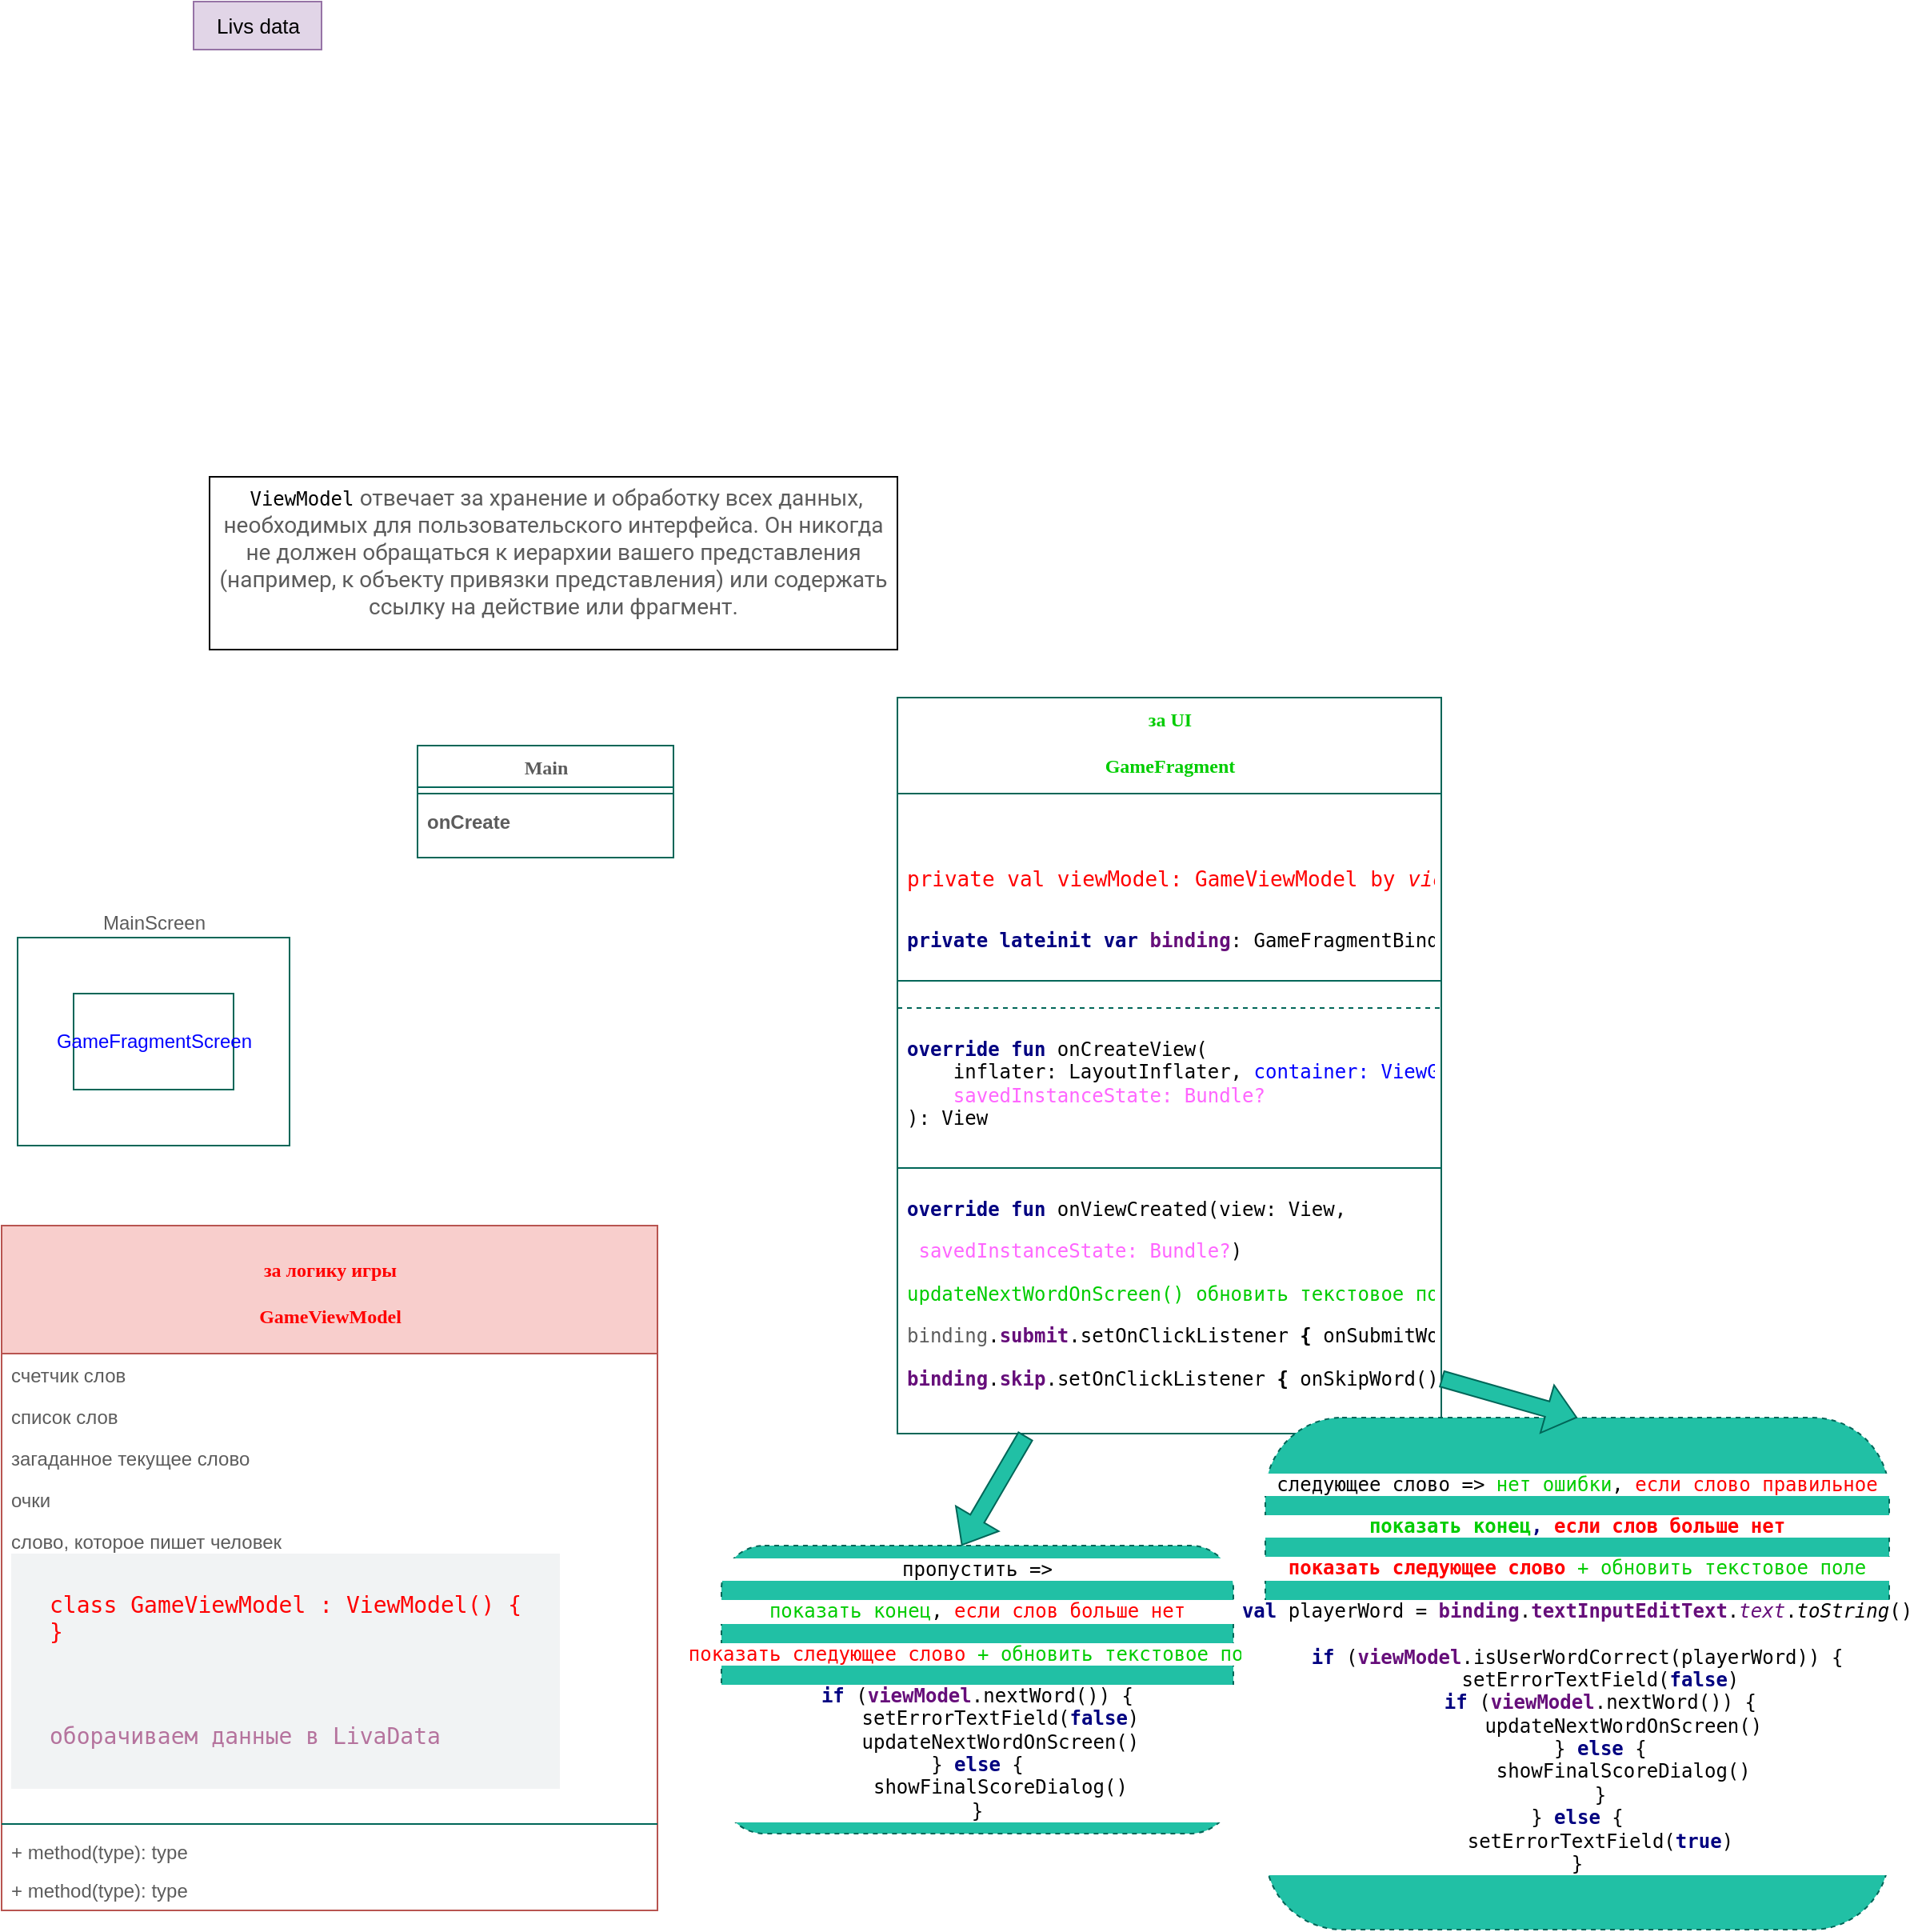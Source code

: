 <mxfile version="20.4.0" type="github">
  <diagram name="Page-1" id="9f46799a-70d6-7492-0946-bef42562c5a5">
    <mxGraphModel dx="2138" dy="1429" grid="1" gridSize="10" guides="1" tooltips="1" connect="1" arrows="1" fold="1" page="1" pageScale="1" pageWidth="1100" pageHeight="850" math="0" shadow="0">
      <root>
        <mxCell id="0" />
        <mxCell id="1" parent="0" />
        <mxCell id="78961159f06e98e8-17" value="Main" style="swimlane;html=1;fontStyle=1;align=center;verticalAlign=top;childLayout=stackLayout;horizontal=1;startSize=26;horizontalStack=0;resizeParent=1;resizeLast=0;collapsible=1;marginBottom=0;swimlaneFillColor=#ffffff;rounded=0;shadow=0;comic=0;labelBackgroundColor=none;strokeWidth=1;fillColor=none;fontFamily=Verdana;fontSize=12;strokeColor=#006658;fontColor=#5C5C5C;" parent="1" vertex="1">
          <mxGeometry x="170" y="-30" width="160" height="70" as="geometry" />
        </mxCell>
        <mxCell id="78961159f06e98e8-19" value="" style="line;html=1;strokeWidth=1;fillColor=none;align=left;verticalAlign=middle;spacingTop=-1;spacingLeft=3;spacingRight=3;rotatable=0;labelPosition=right;points=[];portConstraint=eastwest;strokeColor=#006658;fontColor=#5C5C5C;" parent="78961159f06e98e8-17" vertex="1">
          <mxGeometry y="26" width="160" height="8" as="geometry" />
        </mxCell>
        <mxCell id="78961159f06e98e8-20" value="onCreate" style="text;html=1;strokeColor=none;fillColor=none;align=left;verticalAlign=top;spacingLeft=4;spacingRight=4;whiteSpace=wrap;overflow=hidden;rotatable=0;points=[[0,0.5],[1,0.5]];portConstraint=eastwest;fontStyle=1;fontColor=#5C5C5C;" parent="78961159f06e98e8-17" vertex="1">
          <mxGeometry y="34" width="160" height="26" as="geometry" />
        </mxCell>
        <mxCell id="78961159f06e98e8-30" value="&lt;font color=&quot;#00cc00&quot;&gt;за UI&lt;br&gt;&lt;br&gt;GameFragment&lt;br&gt;&lt;/font&gt;" style="swimlane;html=1;fontStyle=1;align=center;verticalAlign=top;childLayout=stackLayout;horizontal=1;startSize=60;horizontalStack=0;resizeParent=1;resizeLast=0;collapsible=1;marginBottom=0;swimlaneFillColor=#ffffff;rounded=0;shadow=0;comic=0;labelBackgroundColor=none;strokeWidth=1;fillColor=default;fontFamily=Verdana;fontSize=12;strokeColor=#006658;fontColor=#5C5C5C;" parent="1" vertex="1">
          <mxGeometry x="470" y="-60" width="340" height="460" as="geometry">
            <mxRectangle x="480" y="-50" width="140" height="70" as="alternateBounds" />
          </mxGeometry>
        </mxCell>
        <mxCell id="78961159f06e98e8-32" value="&lt;span style=&quot;color: rgba(0, 0, 0, 0); font-family: monospace; font-size: 0px;&quot;&gt;%3CmxGraphModel%3E%3Croot%3E%3CmxCell%20id%3D%220%22%2F%3E%3CmxCell%20id%3D%221%22%20parent%3D%220%22%2F%3E%3CmxCell%20id%3D%222%22%20value%3D%22%26lt%3Bpre%20style%3D%26quot%3Bbackground-color%3A%23ffffff%3Bcolor%3A%23000000%3Bfont-family%3A&#39;JetBrains%20Mono&#39;%2Cmonospace%3Bfont-size%3A9%2C8pt%3B%26quot%3B%26gt%3B%26lt%3Bspan%20style%3D%26quot%3Bcolor%3A%23000080%3Bfont-weight%3Abold%3B%26quot%3B%26gt%3Bprivate%20lateinit%20var%20%26lt%3B%2Fspan%26gt%3B%26lt%3Bspan%20style%3D%26quot%3Bcolor%3A%23660e7a%3Bfont-weight%3Abold%3B%26quot%3B%26gt%3Bbinding%26lt%3B%2Fspan%26gt%3B%3A%20GameFragmentBinding%26lt%3B%2Fpre%26gt%3B%22%20style%3D%22text%3Bhtml%3D1%3BstrokeColor%3Dnone%3BfillColor%3Dnone%3Balign%3Dleft%3BverticalAlign%3Dtop%3BspacingLeft%3D4%3BspacingRight%3D4%3BwhiteSpace%3Dwrap%3Boverflow%3Dhidden%3Brotatable%3D0%3Bpoints%3D%5B%5B0%2C0.5%5D%2C%5B1%2C0.5%5D%5D%3BportConstraint%3Deastwest%3B%22%20vertex%3D%221%22%20parent%3D%221%22%3E%3CmxGeometry%20x%3D%22320%22%20y%3D%2296%22%20width%3D%22160%22%20height%3D%2234%22%20as%3D%22geometry%22%2F%3E%3C%2FmxCell%3E%3C%2Froot%3E%3C%2FmxGraphModel%3E&lt;/span&gt;&lt;span style=&quot;color: rgba(0, 0, 0, 0); font-family: monospace; font-size: 0px;&quot;&gt;%3CmxGraphModel%3E%3Croot%3E%3CmxCell%20id%3D%220%22%2F%3E%3CmxCell%20id%3D%221%22%20parent%3D%220%22%2F%3E%3CmxCell%20id%3D%222%22%20value%3D%22%26lt%3Bpre%20style%3D%26quot%3Bbackground-color%3A%23ffffff%3Bcolor%3A%23000000%3Bfont-family%3A&#39;JetBrains%20Mono&#39;%2Cmonospace%3Bfont-size%3A9%2C8pt%3B%26quot%3B%26gt%3B%26lt%3Bspan%20style%3D%26quot%3Bcolor%3A%23000080%3Bfont-weight%3Abold%3B%26quot%3B%26gt%3Bprivate%20lateinit%20var%20%26lt%3B%2Fspan%26gt%3B%26lt%3Bspan%20style%3D%26quot%3Bcolor%3A%23660e7a%3Bfont-weight%3Abold%3B%26quot%3B%26gt%3Bbinding%26lt%3B%2Fspan%26gt%3B%3A%20GameFragmentBinding%26lt%3B%2Fpre%26gt%3B%22%20style%3D%22text%3Bhtml%3D1%3BstrokeColor%3Dnone%3BfillColor%3Dnone%3Balign%3Dleft%3BverticalAlign%3Dtop%3BspacingLeft%3D4%3BspacingRight%3D4%3BwhiteSpace%3Dwrap%3Boverflow%3Dhidden%3Brotatable%3D0%3Bpoints%3D%5B%5B0%2C0.5%5D%2C%5B1%2C0.5%5D%5D%3BportConstraint%3Deastwest%3B%22%20vertex%3D%221%22%20parent%3D%221%22%3E%3CmxGeometry%20x%3D%22320%22%20y%3D%2296%22%20width%3D%22160%22%20height%3D%2234%22%20as%3D%22geometry%22%2F%3E%3C%2FmxCell%3E%3C%2Froot%3E%3C%2FmxGraphModel%3E&lt;/span&gt;&lt;span style=&quot;color: rgba(0, 0, 0, 0); font-family: monospace; font-size: 0px;&quot;&gt;%3CmxGraphModel%3E%3Croot%3E%3CmxCell%20id%3D%220%22%2F%3E%3CmxCell%20id%3D%221%22%20parent%3D%220%22%2F%3E%3CmxCell%20id%3D%222%22%20value%3D%22%26lt%3Bpre%20style%3D%26quot%3Bbackground-color%3A%23ffffff%3Bcolor%3A%23000000%3Bfont-family%3A&#39;JetBrains%20Mono&#39;%2Cmonospace%3Bfont-size%3A9%2C8pt%3B%26quot%3B%26gt%3B%26lt%3Bspan%20style%3D%26quot%3Bcolor%3A%23000080%3Bfont-weight%3Abold%3B%26quot%3B%26gt%3Bprivate%20lateinit%20var%20%26lt%3B%2Fspan%26gt%3B%26lt%3Bspan%20style%3D%26quot%3Bcolor%3A%23660e7a%3Bfont-weight%3Abold%3B%26quot%3B%26gt%3Bbinding%26lt%3B%2Fspan%26gt%3B%3A%20GameFragmentBinding%26lt%3B%2Fpre%26gt%3B%22%20style%3D%22text%3Bhtml%3D1%3BstrokeColor%3Dnone%3BfillColor%3Dnone%3Balign%3Dleft%3BverticalAlign%3Dtop%3BspacingLeft%3D4%3BspacingRight%3D4%3BwhiteSpace%3Dwrap%3Boverflow%3Dhidden%3Brotatable%3D0%3Bpoints%3D%5B%5B0%2C0.5%5D%2C%5B1%2C0.5%5D%5D%3BportConstraint%3Deastwest%3B%22%20vertex%3D%221%22%20parent%3D%221%22%3E%3CmxGeometry%20x%3D%22320%22%20y%3D%2296%22%20width%3D%22160%22%20height%3D%2234%22%20as%3D%22geometry%22%2F%3E%3C%2FmxCell%3E%3C%2Froot%3E%3C%2FmxGraphModel%3E&lt;/span&gt;" style="text;html=1;strokeColor=none;fillColor=none;align=left;verticalAlign=top;spacingLeft=4;spacingRight=4;whiteSpace=wrap;overflow=hidden;rotatable=0;points=[[0,0.5],[1,0.5]];portConstraint=eastwest;fontColor=#5C5C5C;" parent="78961159f06e98e8-30" vertex="1">
          <mxGeometry y="60" width="340" height="26" as="geometry" />
        </mxCell>
        <mxCell id="78961159f06e98e8-33" value="&lt;pre style=&quot;background-color: rgb(255, 255, 255); font-family: &amp;quot;JetBrains Mono&amp;quot;, monospace; font-size: 13px;&quot;&gt;&lt;font color=&quot;#ff0000&quot;&gt;private val viewModel: &lt;font style=&quot;font-size: 13px;&quot;&gt;GameViewModel &lt;/font&gt;by &lt;span style=&quot;font-style: italic;&quot;&gt;viewModels&lt;/span&gt;()&lt;/font&gt;&lt;/pre&gt;" style="text;html=1;strokeColor=none;fillColor=none;align=left;verticalAlign=top;spacingLeft=4;spacingRight=4;whiteSpace=wrap;overflow=hidden;rotatable=0;points=[[0,0.5],[1,0.5]];portConstraint=eastwest;fontColor=#5C5C5C;" parent="78961159f06e98e8-30" vertex="1">
          <mxGeometry y="86" width="340" height="40" as="geometry" />
        </mxCell>
        <mxCell id="uO2hVA76GYjicHTjwSfB-16" value="&lt;pre style=&quot;background-color:#ffffff;color:#000000;font-family:&#39;JetBrains Mono&#39;,monospace;font-size:9,8pt;&quot;&gt;&lt;span style=&quot;color:#000080;font-weight:bold;&quot;&gt;private lateinit var &lt;/span&gt;&lt;span style=&quot;color:#660e7a;font-weight:bold;&quot;&gt;binding&lt;/span&gt;: GameFragmentBinding&lt;/pre&gt;" style="text;html=1;strokeColor=none;fillColor=none;align=left;verticalAlign=top;spacingLeft=4;spacingRight=4;whiteSpace=wrap;overflow=hidden;rotatable=0;points=[[0,0.5],[1,0.5]];portConstraint=eastwest;fontColor=#5C5C5C;" parent="78961159f06e98e8-30" vertex="1">
          <mxGeometry y="126" width="340" height="34" as="geometry" />
        </mxCell>
        <mxCell id="78961159f06e98e8-38" value="" style="line;html=1;strokeWidth=1;fillColor=none;align=left;verticalAlign=middle;spacingTop=-1;spacingLeft=3;spacingRight=3;rotatable=0;labelPosition=right;points=[];portConstraint=eastwest;strokeColor=#006658;fontColor=#5C5C5C;" parent="78961159f06e98e8-30" vertex="1">
          <mxGeometry y="160" width="340" height="34" as="geometry" />
        </mxCell>
        <mxCell id="78961159f06e98e8-39" value="&lt;pre style=&quot;background-color: rgb(255, 255, 255); font-family: &amp;quot;JetBrains Mono&amp;quot;, monospace;&quot;&gt;&lt;span style=&quot;color: rgb(0, 0, 0);&quot;&gt;&lt;span style=&quot;color:#000080;font-weight:bold;&quot;&gt;override fun &lt;/span&gt;onCreateView(&lt;br&gt;    inflater: LayoutInflater, &lt;/span&gt;&lt;font color=&quot;#0000ff&quot;&gt;container: ViewGroup?&lt;/font&gt;&lt;font color=&quot;#000000&quot;&gt;,&lt;br&gt;    &lt;/font&gt;&lt;font color=&quot;#ff66ff&quot;&gt;savedInstanceState: Bundle?&lt;/font&gt;&lt;font color=&quot;#000000&quot;&gt;&lt;br&gt;): View&lt;/font&gt;&lt;/pre&gt;" style="text;html=1;strokeColor=#006658;fillColor=none;align=left;verticalAlign=top;spacingLeft=4;spacingRight=4;whiteSpace=wrap;overflow=hidden;rotatable=0;points=[[0,0.5],[1,0.5]];portConstraint=eastwest;fontColor=#5C5C5C;dashed=1;" parent="78961159f06e98e8-30" vertex="1">
          <mxGeometry y="194" width="340" height="100" as="geometry" />
        </mxCell>
        <mxCell id="78961159f06e98e8-40" value="&lt;pre style=&quot;background-color:#ffffff;color:#000000;font-family:&#39;JetBrains Mono&#39;,monospace;font-size:9,8pt;&quot;&gt;&lt;span style=&quot;color:#000080;font-weight:bold;&quot;&gt;override fun &lt;/span&gt;onViewCreated(view: View,&lt;/pre&gt;&lt;pre style=&quot;background-color: rgb(255, 255, 255); font-family: &amp;quot;JetBrains Mono&amp;quot;, monospace;&quot;&gt;&lt;span style=&quot;color: rgb(0, 0, 0);&quot;&gt; &lt;/span&gt;&lt;font color=&quot;#ff66ff&quot;&gt;savedInstanceState: Bundle?&lt;/font&gt;&lt;font color=&quot;#000000&quot;&gt;)&lt;/font&gt;&lt;/pre&gt;&lt;pre style=&quot;background-color: rgb(255, 255, 255); font-family: &amp;quot;JetBrains Mono&amp;quot;, monospace;&quot;&gt;&lt;font color=&quot;#00cc00&quot;&gt;updateNextWordOnScreen() обновить текстовое поле&lt;/font&gt;&lt;/pre&gt;&lt;pre style=&quot;background-color: rgb(255, 255, 255); font-family: &amp;quot;JetBrains Mono&amp;quot;, monospace;&quot;&gt;binding&lt;span style=&quot;color: rgb(0, 0, 0);&quot;&gt;.&lt;/span&gt;&lt;span style=&quot;color: rgb(102, 14, 122); font-weight: bold;&quot;&gt;submit&lt;/span&gt;&lt;span style=&quot;color: rgb(0, 0, 0);&quot;&gt;.setOnClickListener &lt;/span&gt;&lt;span style=&quot;color: rgb(0, 0, 0); font-weight: bold;&quot;&gt;{ &lt;/span&gt;&lt;span style=&quot;color: rgb(0, 0, 0);&quot;&gt;onSubmitWord() &lt;/span&gt;&lt;span style=&quot;color: rgb(0, 0, 0); font-weight: bold;&quot;&gt;}&lt;/span&gt;&lt;/pre&gt;&lt;pre style=&quot;background-color: rgb(255, 255, 255); font-family: &amp;quot;JetBrains Mono&amp;quot;, monospace;&quot;&gt;&lt;pre style=&quot;color: rgb(0, 0, 0); font-family: &amp;quot;JetBrains Mono&amp;quot;, monospace;&quot;&gt;&lt;span style=&quot;color:#660e7a;font-weight:bold;&quot;&gt;binding&lt;/span&gt;.&lt;span style=&quot;color:#660e7a;font-weight:bold;&quot;&gt;skip&lt;/span&gt;.setOnClickListener &lt;span style=&quot;font-weight:bold;&quot;&gt;{ &lt;/span&gt;onSkipWord() &lt;span style=&quot;font-weight:bold;&quot;&gt;}&lt;/span&gt;&lt;/pre&gt;&lt;/pre&gt;" style="text;html=1;strokeColor=#006658;fillColor=none;align=left;verticalAlign=top;spacingLeft=4;spacingRight=4;whiteSpace=wrap;overflow=hidden;rotatable=0;points=[[0,0.5],[1,0.5]];portConstraint=eastwest;fontColor=#5C5C5C;dashed=1;" parent="78961159f06e98e8-30" vertex="1">
          <mxGeometry y="294" width="340" height="166" as="geometry" />
        </mxCell>
        <mxCell id="78961159f06e98e8-43" value="&lt;font color=&quot;#ff0000&quot;&gt;&lt;br&gt;за логику игры&lt;br&gt;&lt;br&gt;GameViewModel&lt;/font&gt;" style="swimlane;html=1;fontStyle=1;align=center;verticalAlign=top;childLayout=stackLayout;horizontal=1;startSize=80;horizontalStack=0;resizeParent=1;resizeLast=0;collapsible=1;marginBottom=0;swimlaneFillColor=#ffffff;rounded=0;shadow=0;comic=0;labelBackgroundColor=none;strokeWidth=1;fillColor=#f8cecc;fontFamily=Verdana;fontSize=12;strokeColor=#b85450;" parent="1" vertex="1">
          <mxGeometry x="-90" y="270" width="410" height="428" as="geometry">
            <mxRectangle x="240" y="150" width="150" height="70" as="alternateBounds" />
          </mxGeometry>
        </mxCell>
        <mxCell id="78961159f06e98e8-44" value="счетчик слов&lt;br&gt;" style="text;html=1;strokeColor=none;fillColor=none;align=left;verticalAlign=top;spacingLeft=4;spacingRight=4;whiteSpace=wrap;overflow=hidden;rotatable=0;points=[[0,0.5],[1,0.5]];portConstraint=eastwest;fontColor=#5C5C5C;" parent="78961159f06e98e8-43" vertex="1">
          <mxGeometry y="80" width="410" height="26" as="geometry" />
        </mxCell>
        <mxCell id="78961159f06e98e8-45" value="список слов" style="text;html=1;strokeColor=none;fillColor=none;align=left;verticalAlign=top;spacingLeft=4;spacingRight=4;whiteSpace=wrap;overflow=hidden;rotatable=0;points=[[0,0.5],[1,0.5]];portConstraint=eastwest;fontColor=#5C5C5C;" parent="78961159f06e98e8-43" vertex="1">
          <mxGeometry y="106" width="410" height="26" as="geometry" />
        </mxCell>
        <mxCell id="78961159f06e98e8-49" value="загаданное текущее слово" style="text;html=1;strokeColor=none;fillColor=none;align=left;verticalAlign=top;spacingLeft=4;spacingRight=4;whiteSpace=wrap;overflow=hidden;rotatable=0;points=[[0,0.5],[1,0.5]];portConstraint=eastwest;fontColor=#5C5C5C;" parent="78961159f06e98e8-43" vertex="1">
          <mxGeometry y="132" width="410" height="26" as="geometry" />
        </mxCell>
        <mxCell id="78961159f06e98e8-50" value="очки" style="text;html=1;strokeColor=none;fillColor=none;align=left;verticalAlign=top;spacingLeft=4;spacingRight=4;whiteSpace=wrap;overflow=hidden;rotatable=0;points=[[0,0.5],[1,0.5]];portConstraint=eastwest;fontColor=#5C5C5C;" parent="78961159f06e98e8-43" vertex="1">
          <mxGeometry y="158" width="410" height="26" as="geometry" />
        </mxCell>
        <mxCell id="uO2hVA76GYjicHTjwSfB-31" value="слово, которое пишет человек&lt;br&gt;&lt;pre style=&quot;box-sizing: inherit; background: var(--devsite-code-background,#f1f3f4); font-size: 14px; padding: 8px 80px 8px 8px; margin-top: 0px; margin-bottom: 0px; overflow: auto visible; position: relative; padding-block: var(--devsite-code-padding-block,24px); padding-inline: var(--devsite-code-padding-inline,24px); border-radius: 0px; text-size-adjust: none; direction: ltr !important;&quot; dir=&quot;ltr&quot; translate=&quot;no&quot; class=&quot;&quot;&gt;&lt;code style=&quot;box-sizing: inherit; background: 0px center transparent; font: 14px/20px var(--devsite-code-font-family); padding: 0px; border: var(--devsite-inline-nested-code-border,0); border-radius: 4px; word-break: normal; overflow: auto visible; direction: ltr !important;&quot; dir=&quot;ltr&quot;&gt;&lt;font color=&quot;#ff0000&quot;&gt;&lt;span style=&quot;box-sizing: inherit;&quot; class=&quot;kwd&quot;&gt;&lt;span style=&quot;box-sizing: inherit;&quot; class=&quot;kwd&quot;&gt;class&lt;/span&gt;&lt;/span&gt;&lt;span style=&quot;box-sizing: inherit;&quot; class=&quot;pln&quot;&gt;&lt;span style=&quot;box-sizing: inherit;&quot; class=&quot;pln&quot;&gt; &lt;/span&gt;&lt;/span&gt;&lt;span style=&quot;box-sizing: inherit;&quot; class=&quot;typ&quot;&gt;&lt;span style=&quot;box-sizing: inherit;&quot; class=&quot;typ&quot;&gt;GameViewModel&lt;/span&gt;&lt;/span&gt;&lt;span style=&quot;box-sizing: inherit;&quot; class=&quot;pln&quot;&gt;&lt;span style=&quot;box-sizing: inherit;&quot; class=&quot;pln&quot;&gt; &lt;/span&gt;&lt;/span&gt;&lt;span style=&quot;box-sizing: inherit;&quot; class=&quot;pun&quot;&gt;&lt;span style=&quot;box-sizing: inherit;&quot; class=&quot;pun&quot;&gt;:&lt;/span&gt;&lt;/span&gt;&lt;span style=&quot;box-sizing: inherit;&quot; class=&quot;pln&quot;&gt;&lt;span style=&quot;box-sizing: inherit;&quot; class=&quot;pln&quot;&gt; &lt;/span&gt;&lt;/span&gt;&lt;span style=&quot;box-sizing: inherit;&quot; class=&quot;typ&quot;&gt;&lt;span style=&quot;box-sizing: inherit;&quot; class=&quot;typ&quot;&gt;ViewModel&lt;/span&gt;&lt;/span&gt;&lt;span style=&quot;box-sizing: inherit;&quot; class=&quot;pun&quot;&gt;&lt;span style=&quot;box-sizing: inherit;&quot; class=&quot;pun&quot;&gt;()&lt;/span&gt;&lt;/span&gt;&lt;span style=&quot;box-sizing: inherit;&quot; class=&quot;pln&quot;&gt;&lt;span style=&quot;box-sizing: inherit;&quot; class=&quot;pln&quot;&gt; &lt;/span&gt;&lt;/span&gt;&lt;span style=&quot;box-sizing: inherit;&quot; class=&quot;pun&quot;&gt;&lt;span style=&quot;box-sizing: inherit;&quot; class=&quot;pun&quot;&gt;{&lt;/span&gt;&lt;/span&gt;&lt;span style=&quot;box-sizing: inherit;&quot; class=&quot;pln&quot;&gt;&lt;span style=&quot;box-sizing: inherit;&quot; class=&quot;pln&quot;&gt;&lt;br style=&quot;box-sizing: inherit;&quot;&gt;&lt;/span&gt;&lt;/span&gt;&lt;span style=&quot;box-sizing: inherit;&quot; class=&quot;pun&quot;&gt;&lt;span style=&quot;box-sizing: inherit;&quot; class=&quot;pun&quot;&gt;}&lt;/span&gt;&lt;/span&gt;&lt;/font&gt;&lt;/code&gt;&lt;/pre&gt;&lt;pre style=&quot;box-sizing: inherit; background: var(--devsite-code-background,#f1f3f4); font-size: 14px; padding: 8px 80px 8px 8px; margin-top: 0px; margin-bottom: 0px; overflow: auto visible; position: relative; padding-block: var(--devsite-code-padding-block,24px); padding-inline: var(--devsite-code-padding-inline,24px); border-radius: 0px; text-size-adjust: none; direction: ltr !important;&quot; dir=&quot;ltr&quot; translate=&quot;no&quot; class=&quot;&quot;&gt;&lt;font color=&quot;#b5739d&quot;&gt;оборачиваем данные в LivaData&lt;/font&gt;&lt;/pre&gt;" style="text;html=1;strokeColor=none;fillColor=none;align=left;verticalAlign=top;spacingLeft=4;spacingRight=4;whiteSpace=wrap;overflow=hidden;rotatable=0;points=[[0,0.5],[1,0.5]];portConstraint=eastwest;fontColor=#5C5C5C;" parent="78961159f06e98e8-43" vertex="1">
          <mxGeometry y="184" width="410" height="186" as="geometry" />
        </mxCell>
        <mxCell id="78961159f06e98e8-51" value="" style="line;html=1;strokeWidth=1;fillColor=none;align=left;verticalAlign=middle;spacingTop=-1;spacingLeft=3;spacingRight=3;rotatable=0;labelPosition=right;points=[];portConstraint=eastwest;strokeColor=#006658;fontColor=#5C5C5C;" parent="78961159f06e98e8-43" vertex="1">
          <mxGeometry y="370" width="410" height="8" as="geometry" />
        </mxCell>
        <mxCell id="78961159f06e98e8-52" value="+ method(type): type" style="text;html=1;strokeColor=none;fillColor=none;align=left;verticalAlign=top;spacingLeft=4;spacingRight=4;whiteSpace=wrap;overflow=hidden;rotatable=0;points=[[0,0.5],[1,0.5]];portConstraint=eastwest;fontColor=#5C5C5C;" parent="78961159f06e98e8-43" vertex="1">
          <mxGeometry y="378" width="410" height="24" as="geometry" />
        </mxCell>
        <mxCell id="78961159f06e98e8-53" value="+ method(type): type" style="text;html=1;strokeColor=none;fillColor=none;align=left;verticalAlign=top;spacingLeft=4;spacingRight=4;whiteSpace=wrap;overflow=hidden;rotatable=0;points=[[0,0.5],[1,0.5]];portConstraint=eastwest;fontColor=#5C5C5C;" parent="78961159f06e98e8-43" vertex="1">
          <mxGeometry y="402" width="410" height="26" as="geometry" />
        </mxCell>
        <mxCell id="78961159f06e98e8-130" style="edgeStyle=elbowEdgeStyle;html=1;labelBackgroundColor=none;startFill=0;startSize=8;endArrow=diamondThin;endFill=0;endSize=16;fontFamily=Verdana;fontSize=12;elbow=vertical;strokeColor=#006658;fontColor=#5C5C5C;" parent="1" edge="1">
          <mxGeometry relative="1" as="geometry">
            <mxPoint x="550" y="617" as="sourcePoint" />
            <mxPoint x="520" y="617" as="targetPoint" />
          </mxGeometry>
        </mxCell>
        <mxCell id="uO2hVA76GYjicHTjwSfB-36" style="edgeStyle=orthogonalEdgeStyle;rounded=0;orthogonalLoop=1;jettySize=auto;html=1;exitX=0.5;exitY=0;exitDx=0;exitDy=0;entryX=0.5;entryY=0;entryDx=0;entryDy=0;strokeColor=#006658;fontColor=#00CC00;fillColor=#21C0A5;" parent="1" source="uO2hVA76GYjicHTjwSfB-10" target="uO2hVA76GYjicHTjwSfB-15" edge="1">
          <mxGeometry relative="1" as="geometry" />
        </mxCell>
        <mxCell id="uO2hVA76GYjicHTjwSfB-10" value="MainScreen" style="html=1;fillColor=default;labelPosition=center;verticalLabelPosition=top;align=center;verticalAlign=bottom;strokeColor=#006658;fontColor=#5C5C5C;" parent="1" vertex="1">
          <mxGeometry x="-80" y="90" width="170" height="130" as="geometry" />
        </mxCell>
        <mxCell id="uO2hVA76GYjicHTjwSfB-15" value="&lt;font color=&quot;#0000ff&quot;&gt;GameFragmentScreen&lt;/font&gt;" style="html=1;fillColor=none;strokeColor=#006658;fontColor=#5C5C5C;" parent="1" vertex="1">
          <mxGeometry x="-45" y="125" width="100" height="60" as="geometry" />
        </mxCell>
        <mxCell id="uO2hVA76GYjicHTjwSfB-29" value="&lt;pre style=&quot;background-color:#ffffff;color:#000000;font-family:&#39;JetBrains Mono&#39;,monospace;font-size:9,8pt;&quot;&gt;пропустить =&amp;gt;&lt;/pre&gt;&lt;pre style=&quot;background-color: rgb(255, 255, 255); font-family: &amp;quot;JetBrains Mono&amp;quot;, monospace;&quot;&gt;&lt;font color=&quot;#00cc00&quot;&gt;показать конец&lt;/font&gt;&lt;span style=&quot;color: rgb(0, 0, 0);&quot;&gt;, &lt;/span&gt;&lt;font color=&quot;#ff0000&quot;&gt;если слов больше нет&lt;/font&gt;&lt;/pre&gt;&lt;pre style=&quot;background-color: rgb(255, 255, 255); font-family: &amp;quot;JetBrains Mono&amp;quot;, monospace;&quot;&gt;&lt;font color=&quot;#ff0000&quot;&gt;показать следующее слово &lt;/font&gt;&lt;font color=&quot;#00cc00&quot;&gt;+ обновить текстовое поле&lt;/font&gt;&lt;/pre&gt;&lt;pre style=&quot;background-color:#ffffff;color:#000000;font-family:&#39;JetBrains Mono&#39;,monospace;font-size:9,8pt;&quot;&gt;&lt;span style=&quot;color:#000080;font-weight:bold;&quot;&gt;if &lt;/span&gt;(&lt;span style=&quot;color:#660e7a;font-weight:bold;&quot;&gt;viewModel&lt;/span&gt;.nextWord()) {&lt;br&gt;    setErrorTextField(&lt;span style=&quot;color:#000080;font-weight:bold;&quot;&gt;false&lt;/span&gt;)&lt;br&gt;    updateNextWordOnScreen()&lt;br&gt;} &lt;span style=&quot;color:#000080;font-weight:bold;&quot;&gt;else &lt;/span&gt;{&lt;br&gt;    showFinalScoreDialog()&lt;br&gt;}&lt;/pre&gt;" style="rounded=1;whiteSpace=wrap;html=1;dashed=1;strokeColor=#006658;fontColor=#5C5C5C;fillColor=#21C0A5;" parent="1" vertex="1">
          <mxGeometry x="360" y="470" width="320" height="180" as="geometry" />
        </mxCell>
        <mxCell id="uO2hVA76GYjicHTjwSfB-30" value="&lt;pre style=&quot;background-color: rgb(255, 255, 255); font-family: &amp;quot;JetBrains Mono&amp;quot;, monospace;&quot;&gt;&lt;span style=&quot;color: rgb(0, 0, 0);&quot;&gt;следующее слово =&amp;gt; &lt;/span&gt;&lt;font color=&quot;#00cc00&quot;&gt;нет ошибки&lt;/font&gt;&lt;span style=&quot;color: rgb(0, 0, 0);&quot;&gt;, &lt;/span&gt;&lt;font color=&quot;#ff0000&quot;&gt;если слово правильное&lt;/font&gt;&lt;/pre&gt;&lt;pre style=&quot;background-color: rgb(255, 255, 255); font-family: &amp;quot;JetBrains Mono&amp;quot;, monospace;&quot;&gt;&lt;b style=&quot;&quot;&gt;&lt;font color=&quot;#00cc00&quot;&gt;показать конец&lt;/font&gt;&lt;font color=&quot;#000080&quot;&gt;, &lt;/font&gt;&lt;font color=&quot;#ff0000&quot;&gt;если слов больше нет&lt;/font&gt;&lt;/b&gt;&lt;/pre&gt;&lt;pre style=&quot;background-color: rgb(255, 255, 255); font-family: &amp;quot;JetBrains Mono&amp;quot;, monospace;&quot;&gt;&lt;b style=&quot;&quot;&gt;&lt;font color=&quot;#ff0000&quot;&gt;показать следующее слово &lt;/font&gt;&lt;/b&gt;&lt;font color=&quot;#00cc00&quot;&gt;+ обновить текстовое поле&lt;/font&gt;&lt;/pre&gt;&lt;pre style=&quot;background-color:#ffffff;color:#000000;font-family:&#39;JetBrains Mono&#39;,monospace;font-size:9,8pt;&quot;&gt;&lt;span style=&quot;color:#000080;font-weight:bold;&quot;&gt;val &lt;/span&gt;playerWord = &lt;span style=&quot;color:#660e7a;font-weight:bold;&quot;&gt;binding&lt;/span&gt;.&lt;span style=&quot;color:#660e7a;font-weight:bold;&quot;&gt;textInputEditText&lt;/span&gt;.&lt;span style=&quot;color:#660e7a;font-style:italic;&quot;&gt;text&lt;/span&gt;.&lt;span style=&quot;font-style:italic;&quot;&gt;toString&lt;/span&gt;()&lt;br&gt;&lt;br&gt;&lt;span style=&quot;color:#000080;font-weight:bold;&quot;&gt;if &lt;/span&gt;(&lt;span style=&quot;color:#660e7a;font-weight:bold;&quot;&gt;viewModel&lt;/span&gt;.isUserWordCorrect(playerWord)) {&lt;br&gt;    setErrorTextField(&lt;span style=&quot;color:#000080;font-weight:bold;&quot;&gt;false&lt;/span&gt;)&lt;br&gt;    &lt;span style=&quot;color:#000080;font-weight:bold;&quot;&gt;if &lt;/span&gt;(&lt;span style=&quot;color:#660e7a;font-weight:bold;&quot;&gt;viewModel&lt;/span&gt;.nextWord()) {&lt;br&gt;        updateNextWordOnScreen()&lt;br&gt;    } &lt;span style=&quot;color:#000080;font-weight:bold;&quot;&gt;else &lt;/span&gt;{&lt;br&gt;        showFinalScoreDialog()&lt;br&gt;    }&lt;br&gt;} &lt;span style=&quot;color:#000080;font-weight:bold;&quot;&gt;else &lt;/span&gt;{&lt;br&gt;    setErrorTextField(&lt;span style=&quot;color:#000080;font-weight:bold;&quot;&gt;true&lt;/span&gt;)&lt;br&gt;}&lt;/pre&gt;" style="rounded=1;whiteSpace=wrap;html=1;dashed=1;strokeColor=#006658;fontColor=#5C5C5C;fillColor=#21C0A5;" parent="1" vertex="1">
          <mxGeometry x="700" y="390" width="390" height="320" as="geometry" />
        </mxCell>
        <mxCell id="uO2hVA76GYjicHTjwSfB-28" value="" style="shape=flexArrow;endArrow=classic;html=1;rounded=0;strokeColor=#006658;fontColor=#5C5C5C;fillColor=#21C0A5;entryX=0.5;entryY=0;entryDx=0;entryDy=0;" parent="1" source="78961159f06e98e8-40" target="uO2hVA76GYjicHTjwSfB-30" edge="1">
          <mxGeometry width="50" height="50" relative="1" as="geometry">
            <mxPoint x="810" y="380" as="sourcePoint" />
            <mxPoint x="900" y="450" as="targetPoint" />
          </mxGeometry>
        </mxCell>
        <mxCell id="uO2hVA76GYjicHTjwSfB-33" value="" style="shape=flexArrow;endArrow=classic;html=1;rounded=0;strokeColor=#006658;fontColor=#5C5C5C;fillColor=#21C0A5;exitX=0.236;exitY=1.008;exitDx=0;exitDy=0;exitPerimeter=0;entryX=0.469;entryY=0;entryDx=0;entryDy=0;entryPerimeter=0;" parent="1" source="78961159f06e98e8-40" target="uO2hVA76GYjicHTjwSfB-29" edge="1">
          <mxGeometry width="50" height="50" relative="1" as="geometry">
            <mxPoint x="680" y="350" as="sourcePoint" />
            <mxPoint x="730" y="300" as="targetPoint" />
          </mxGeometry>
        </mxCell>
        <mxCell id="GKDgonfJUsGMYwUG_WZu-1" value="&#xa;&lt;code style=&quot;box-sizing: inherit; background: rgb(255, 255, 255); color: var(--devsite-code-color); font-style: normal; font-variant-ligatures: normal; font-variant-caps: normal; padding: 0.1em 0.3em; text-align: left; border: 0px; border-radius: 4px; word-break: normal; -webkit-font-smoothing: auto; overflow: auto visible; letter-spacing: normal; orphans: 2; text-indent: 0px; text-transform: none; widows: 2; word-spacing: 0px; -webkit-text-stroke-width: 0px; text-decoration-thickness: initial; text-decoration-style: initial; text-decoration-color: initial; direction: ltr !important;&quot; dir=&quot;ltr&quot; translate=&quot;no&quot;&gt;ViewModel&lt;/code&gt;&lt;font style=&quot;box-sizing: inherit; color: rgb(92, 92, 92); font-family: Roboto, &amp;quot;Noto Sans&amp;quot;, &amp;quot;Noto Sans JP&amp;quot;, &amp;quot;Noto Sans KR&amp;quot;, &amp;quot;Noto Naskh Arabic&amp;quot;, &amp;quot;Noto Sans Thai&amp;quot;, &amp;quot;Noto Sans Hebrew&amp;quot;, &amp;quot;Noto Sans Bengali&amp;quot;, sans-serif; font-size: 14px; font-style: normal; font-variant-ligatures: normal; font-variant-caps: normal; font-weight: 400; letter-spacing: normal; orphans: 2; text-align: left; text-indent: 0px; text-transform: none; widows: 2; word-spacing: 0px; -webkit-text-stroke-width: 0px; background-color: rgb(255, 255, 255); text-decoration-thickness: initial; text-decoration-style: initial; text-decoration-color: initial; vertical-align: inherit;&quot;&gt;&lt;font style=&quot;box-sizing: inherit; vertical-align: inherit;&quot;&gt;отвечает за хранение и обработку всех данных, необходимых для пользовательского интерфейса.&lt;span&gt;&amp;nbsp;&lt;/span&gt;&lt;/font&gt;&lt;font style=&quot;box-sizing: inherit; vertical-align: inherit;&quot;&gt;Он никогда не должен обращаться к иерархии вашего представления (например, к объекту привязки представления) или содержать ссылку на действие или фрагмент.&lt;/font&gt;&lt;/font&gt;&#xa;&#xa;" style="rounded=0;whiteSpace=wrap;html=1;" vertex="1" parent="1">
          <mxGeometry x="40" y="-198" width="430" height="108" as="geometry" />
        </mxCell>
        <mxCell id="GKDgonfJUsGMYwUG_WZu-2" value="" style="shape=image;verticalLabelPosition=bottom;labelBackgroundColor=default;verticalAlign=top;aspect=fixed;imageAspect=0;image=https://developer.android.com/static/codelabs/basic-android-kotlin-training-viewmodel/img/53dd5e42f23ffba9.png;" vertex="1" parent="1">
          <mxGeometry x="-50" y="-425" width="520" height="222" as="geometry" />
        </mxCell>
        <mxCell id="GKDgonfJUsGMYwUG_WZu-6" value="Livs data" style="text;html=1;align=center;verticalAlign=middle;resizable=0;points=[];autosize=1;strokeColor=#9673a6;fillColor=#e1d5e7;fontSize=13;" vertex="1" parent="1">
          <mxGeometry x="30" y="-495" width="80" height="30" as="geometry" />
        </mxCell>
      </root>
    </mxGraphModel>
  </diagram>
</mxfile>
